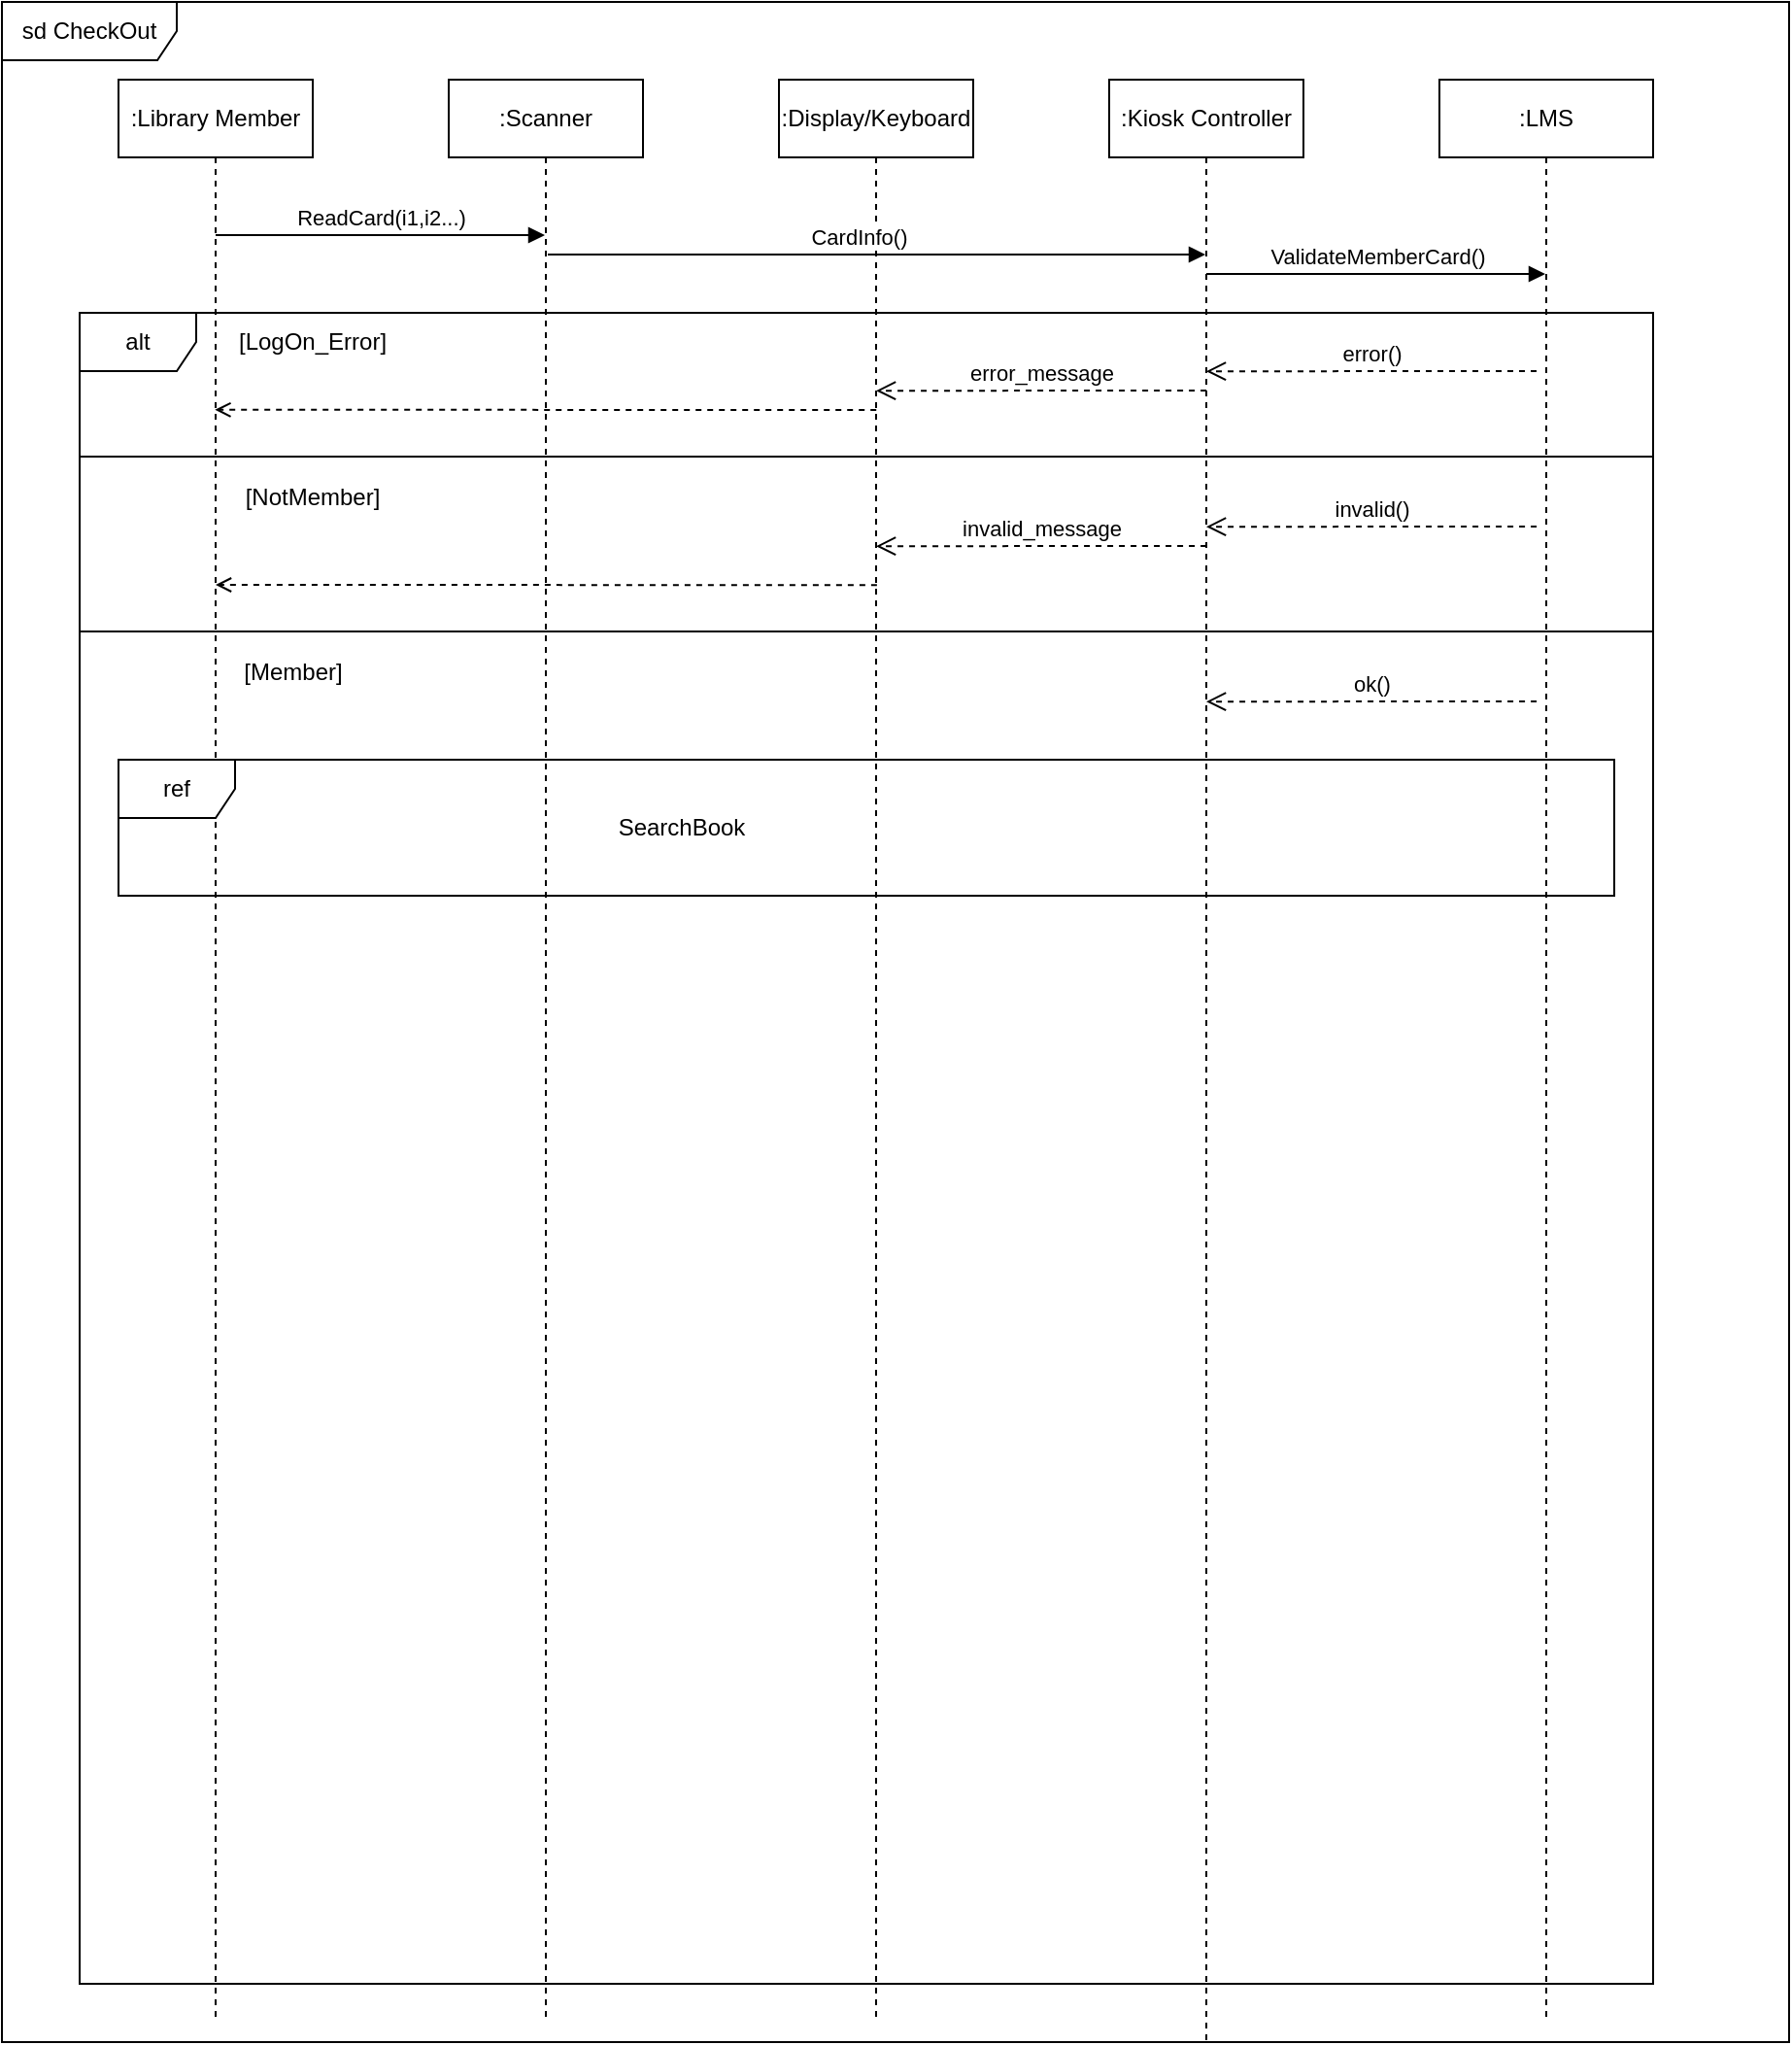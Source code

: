 <mxfile version="16.6.4" type="dropbox"><diagram id="5B7aFmMxhzJPdJsJtdYh" name="Page-1"><mxGraphModel dx="1796" dy="589" grid="1" gridSize="10" guides="1" tooltips="1" connect="1" arrows="1" fold="1" page="1" pageScale="1" pageWidth="850" pageHeight="1100" math="0" shadow="0"><root><mxCell id="0"/><mxCell id="1" parent="0"/><mxCell id="7wJ5tvL9oLo-tx8EwpFp-1" value="sd CheckOut" style="shape=umlFrame;whiteSpace=wrap;html=1;width=90;height=30;" parent="1" vertex="1"><mxGeometry x="-30" width="920" height="1050" as="geometry"/></mxCell><mxCell id="7wJ5tvL9oLo-tx8EwpFp-3" value=":Library Member" style="shape=umlLifeline;perimeter=lifelinePerimeter;whiteSpace=wrap;html=1;container=1;collapsible=0;recursiveResize=0;outlineConnect=0;" parent="1" vertex="1"><mxGeometry x="30" y="40" width="100" height="1000" as="geometry"/></mxCell><mxCell id="7wJ5tvL9oLo-tx8EwpFp-4" value=":Scanner" style="shape=umlLifeline;perimeter=lifelinePerimeter;whiteSpace=wrap;html=1;container=1;collapsible=0;recursiveResize=0;outlineConnect=0;" parent="1" vertex="1"><mxGeometry x="200" y="40" width="100" height="1000" as="geometry"/></mxCell><mxCell id="7wJ5tvL9oLo-tx8EwpFp-5" value=":Display/Keyboard" style="shape=umlLifeline;perimeter=lifelinePerimeter;whiteSpace=wrap;html=1;container=1;collapsible=0;recursiveResize=0;outlineConnect=0;" parent="1" vertex="1"><mxGeometry x="370" y="40" width="100" height="1000" as="geometry"/></mxCell><mxCell id="7wJ5tvL9oLo-tx8EwpFp-6" value="CardInfo()" style="html=1;verticalAlign=bottom;endArrow=block;rounded=0;" parent="7wJ5tvL9oLo-tx8EwpFp-5" target="7wJ5tvL9oLo-tx8EwpFp-7" edge="1"><mxGeometry x="-0.056" width="80" relative="1" as="geometry"><mxPoint x="-119" y="90" as="sourcePoint"/><mxPoint x="50.5" y="90" as="targetPoint"/><mxPoint as="offset"/></mxGeometry></mxCell><mxCell id="7wJ5tvL9oLo-tx8EwpFp-7" value=":Kiosk Controller" style="shape=umlLifeline;perimeter=lifelinePerimeter;whiteSpace=wrap;html=1;container=1;collapsible=0;recursiveResize=0;outlineConnect=0;" parent="1" vertex="1"><mxGeometry x="540" y="40" width="100" height="1010" as="geometry"/></mxCell><mxCell id="7wJ5tvL9oLo-tx8EwpFp-8" value=":LMS" style="shape=umlLifeline;perimeter=lifelinePerimeter;whiteSpace=wrap;html=1;container=1;collapsible=0;recursiveResize=0;outlineConnect=0;" parent="1" vertex="1"><mxGeometry x="710" y="40" width="110" height="1000" as="geometry"/></mxCell><mxCell id="7wJ5tvL9oLo-tx8EwpFp-9" value="alt" style="shape=umlFrame;whiteSpace=wrap;html=1;" parent="7wJ5tvL9oLo-tx8EwpFp-8" vertex="1"><mxGeometry x="-700" y="120" width="810" height="860" as="geometry"/></mxCell><mxCell id="7wJ5tvL9oLo-tx8EwpFp-16" value="error()" style="html=1;verticalAlign=bottom;endArrow=open;dashed=1;endSize=8;rounded=0;entryX=0.716;entryY=0.035;entryDx=0;entryDy=0;entryPerimeter=0;endFill=0;" parent="7wJ5tvL9oLo-tx8EwpFp-8" target="7wJ5tvL9oLo-tx8EwpFp-9" edge="1"><mxGeometry relative="1" as="geometry"><mxPoint x="50" y="150" as="sourcePoint"/><mxPoint x="-120" y="140" as="targetPoint"/></mxGeometry></mxCell><mxCell id="7wJ5tvL9oLo-tx8EwpFp-20" value="" style="endArrow=open;html=1;rounded=0;exitX=0.716;exitY=0.2;exitDx=0;exitDy=0;exitPerimeter=0;entryX=0.086;entryY=0.058;entryDx=0;entryDy=0;entryPerimeter=0;endFill=0;dashed=1;" parent="7wJ5tvL9oLo-tx8EwpFp-8" target="7wJ5tvL9oLo-tx8EwpFp-9" edge="1"><mxGeometry width="50" height="50" relative="1" as="geometry"><mxPoint x="-289.9" y="170" as="sourcePoint"/><mxPoint x="-460.0" y="170" as="targetPoint"/></mxGeometry></mxCell><mxCell id="7wJ5tvL9oLo-tx8EwpFp-27" value="" style="endArrow=open;html=1;rounded=0;exitX=0.716;exitY=0.2;exitDx=0;exitDy=0;exitPerimeter=0;entryX=0.086;entryY=0.058;entryDx=0;entryDy=0;entryPerimeter=0;endFill=0;dashed=1;" parent="7wJ5tvL9oLo-tx8EwpFp-8" edge="1"><mxGeometry width="50" height="50" relative="1" as="geometry"><mxPoint x="-289.56" y="260.12" as="sourcePoint"/><mxPoint x="-630.0" y="260" as="targetPoint"/></mxGeometry></mxCell><mxCell id="7wJ5tvL9oLo-tx8EwpFp-30" value="[Member]" style="text;html=1;strokeColor=none;fillColor=none;align=center;verticalAlign=middle;whiteSpace=wrap;rounded=0;" parent="7wJ5tvL9oLo-tx8EwpFp-8" vertex="1"><mxGeometry x="-620" y="290" width="60" height="30" as="geometry"/></mxCell><mxCell id="7wJ5tvL9oLo-tx8EwpFp-31" value="ok()" style="html=1;verticalAlign=bottom;endArrow=open;dashed=1;endSize=8;rounded=0;entryX=0.716;entryY=0.035;entryDx=0;entryDy=0;entryPerimeter=0;endFill=0;" parent="7wJ5tvL9oLo-tx8EwpFp-8" edge="1"><mxGeometry relative="1" as="geometry"><mxPoint x="50.04" y="320" as="sourcePoint"/><mxPoint x="-120" y="320.1" as="targetPoint"/></mxGeometry></mxCell><mxCell id="7wJ5tvL9oLo-tx8EwpFp-33" value="invalid_message" style="html=1;verticalAlign=bottom;endArrow=open;dashed=1;endSize=8;rounded=0;entryX=0.716;entryY=0.035;entryDx=0;entryDy=0;entryPerimeter=0;endFill=0;" parent="7wJ5tvL9oLo-tx8EwpFp-8" edge="1"><mxGeometry relative="1" as="geometry"><mxPoint x="-119.96" y="240" as="sourcePoint"/><mxPoint x="-290" y="240.1" as="targetPoint"/></mxGeometry></mxCell><mxCell id="7wJ5tvL9oLo-tx8EwpFp-10" value="ReadCard(i1,i2...)" style="html=1;verticalAlign=bottom;endArrow=block;rounded=0;" parent="1" target="7wJ5tvL9oLo-tx8EwpFp-4" edge="1"><mxGeometry width="80" relative="1" as="geometry"><mxPoint x="80" y="120" as="sourcePoint"/><mxPoint x="240" y="120" as="targetPoint"/></mxGeometry></mxCell><mxCell id="7wJ5tvL9oLo-tx8EwpFp-11" value="ValidateMemberCard()" style="html=1;verticalAlign=bottom;endArrow=block;rounded=0;" parent="1" target="7wJ5tvL9oLo-tx8EwpFp-8" edge="1"><mxGeometry width="80" relative="1" as="geometry"><mxPoint x="590" y="140" as="sourcePoint"/><mxPoint x="710" y="140" as="targetPoint"/></mxGeometry></mxCell><mxCell id="7wJ5tvL9oLo-tx8EwpFp-15" value="[LogOn_Error]" style="text;html=1;strokeColor=none;fillColor=none;align=center;verticalAlign=middle;whiteSpace=wrap;rounded=0;" parent="1" vertex="1"><mxGeometry x="100" y="160" width="60" height="30" as="geometry"/></mxCell><mxCell id="7wJ5tvL9oLo-tx8EwpFp-23" value="" style="line;strokeWidth=1;fillColor=none;align=left;verticalAlign=middle;spacingTop=-1;spacingLeft=3;spacingRight=3;rotatable=0;labelPosition=right;points=[];portConstraint=eastwest;" parent="1" vertex="1"><mxGeometry x="10" y="230" width="810" height="8" as="geometry"/></mxCell><mxCell id="7wJ5tvL9oLo-tx8EwpFp-24" value="[NotMember]" style="text;html=1;strokeColor=none;fillColor=none;align=center;verticalAlign=middle;whiteSpace=wrap;rounded=0;" parent="1" vertex="1"><mxGeometry x="100" y="240" width="60" height="30" as="geometry"/></mxCell><mxCell id="7wJ5tvL9oLo-tx8EwpFp-25" value="invalid()" style="html=1;verticalAlign=bottom;endArrow=open;dashed=1;endSize=8;rounded=0;entryX=0.716;entryY=0.035;entryDx=0;entryDy=0;entryPerimeter=0;endFill=0;" parent="1" edge="1"><mxGeometry relative="1" as="geometry"><mxPoint x="760.04" y="270" as="sourcePoint"/><mxPoint x="590" y="270.1" as="targetPoint"/></mxGeometry></mxCell><mxCell id="7wJ5tvL9oLo-tx8EwpFp-29" value="" style="line;strokeWidth=1;fillColor=none;align=left;verticalAlign=middle;spacingTop=-1;spacingLeft=3;spacingRight=3;rotatable=0;labelPosition=right;points=[];portConstraint=eastwest;" parent="1" vertex="1"><mxGeometry x="10" y="320" width="810" height="8" as="geometry"/></mxCell><mxCell id="7wJ5tvL9oLo-tx8EwpFp-32" value="error_message" style="html=1;verticalAlign=bottom;endArrow=open;dashed=1;endSize=8;rounded=0;entryX=0.716;entryY=0.035;entryDx=0;entryDy=0;entryPerimeter=0;endFill=0;" parent="1" edge="1"><mxGeometry relative="1" as="geometry"><mxPoint x="590.04" y="200" as="sourcePoint"/><mxPoint x="420" y="200.1" as="targetPoint"/></mxGeometry></mxCell><mxCell id="7wJ5tvL9oLo-tx8EwpFp-34" value="ref" style="shape=umlFrame;whiteSpace=wrap;html=1;" parent="1" vertex="1"><mxGeometry x="30" y="390" width="770" height="70" as="geometry"/></mxCell><mxCell id="7wJ5tvL9oLo-tx8EwpFp-35" value="SearchBook" style="text;html=1;strokeColor=none;fillColor=none;align=center;verticalAlign=middle;whiteSpace=wrap;rounded=0;" parent="1" vertex="1"><mxGeometry x="290" y="410" width="60" height="30" as="geometry"/></mxCell></root></mxGraphModel></diagram></mxfile>